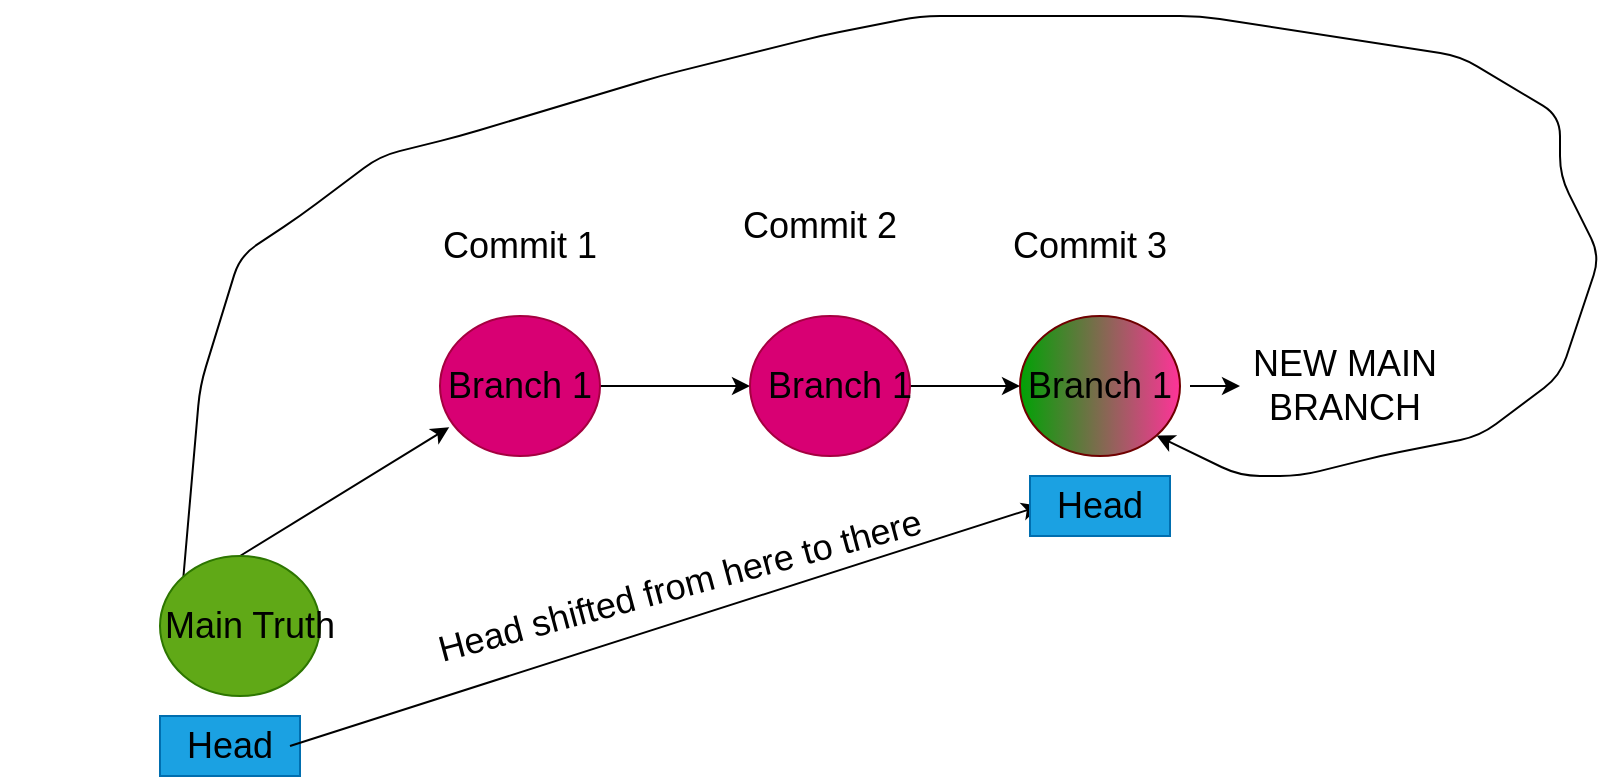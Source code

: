<mxfile>
    <diagram id="PTAgkSpfD-r4-lN5cE4J" name="Page-1">
        <mxGraphModel dx="1739" dy="1518" grid="1" gridSize="10" guides="1" tooltips="1" connect="1" arrows="1" fold="1" page="1" pageScale="1" pageWidth="850" pageHeight="1100" background="none" math="0" shadow="0">
            <root>
                <mxCell id="0"/>
                <mxCell id="1" parent="0"/>
                <mxCell id="11" style="edgeStyle=none;html=1;exitX=0.5;exitY=0;exitDx=0;exitDy=0;entryX=0.058;entryY=0.794;entryDx=0;entryDy=0;entryPerimeter=0;rounded=1;" parent="1" source="2" target="5" edge="1">
                    <mxGeometry relative="1" as="geometry"/>
                </mxCell>
                <mxCell id="40" style="edgeStyle=none;html=1;exitX=0;exitY=0;exitDx=0;exitDy=0;entryX=1;entryY=1;entryDx=0;entryDy=0;" edge="1" parent="1" source="2" target="8">
                    <mxGeometry relative="1" as="geometry">
                        <mxPoint x="670" y="110" as="targetPoint"/>
                        <Array as="points">
                            <mxPoint x="70" y="85"/>
                            <mxPoint x="90" y="20"/>
                            <mxPoint x="120"/>
                            <mxPoint x="160" y="-30"/>
                            <mxPoint x="200" y="-40"/>
                            <mxPoint x="300" y="-70"/>
                            <mxPoint x="380" y="-90"/>
                            <mxPoint x="430" y="-100"/>
                            <mxPoint x="570" y="-100"/>
                            <mxPoint x="700" y="-80"/>
                            <mxPoint x="750" y="-50"/>
                            <mxPoint x="750" y="-20"/>
                            <mxPoint x="770" y="20"/>
                            <mxPoint x="750" y="80"/>
                            <mxPoint x="710" y="110"/>
                            <mxPoint x="660" y="120"/>
                            <mxPoint x="620" y="130"/>
                            <mxPoint x="590" y="130"/>
                        </Array>
                    </mxGeometry>
                </mxCell>
                <mxCell id="2" value="" style="ellipse;whiteSpace=wrap;html=1;fillColor=#60a917;fontColor=#ffffff;strokeColor=#2D7600;rounded=1;" parent="1" vertex="1">
                    <mxGeometry x="50" y="170" width="80" height="70" as="geometry"/>
                </mxCell>
                <mxCell id="12" style="edgeStyle=none;html=1;exitX=1;exitY=0.5;exitDx=0;exitDy=0;entryX=0;entryY=0.5;entryDx=0;entryDy=0;rounded=1;" parent="1" source="5" target="7" edge="1">
                    <mxGeometry relative="1" as="geometry"/>
                </mxCell>
                <mxCell id="5" value="" style="ellipse;whiteSpace=wrap;html=1;fillColor=#d80073;fontColor=#ffffff;strokeColor=#A50040;rounded=1;" parent="1" vertex="1">
                    <mxGeometry x="190" y="50" width="80" height="70" as="geometry"/>
                </mxCell>
                <mxCell id="13" style="edgeStyle=none;html=1;exitX=1;exitY=0.5;exitDx=0;exitDy=0;entryX=0;entryY=0.5;entryDx=0;entryDy=0;rounded=1;" parent="1" source="7" target="8" edge="1">
                    <mxGeometry relative="1" as="geometry"/>
                </mxCell>
                <mxCell id="7" value="" style="ellipse;whiteSpace=wrap;html=1;fillColor=#d80073;fontColor=#ffffff;strokeColor=#A50040;rounded=1;" parent="1" vertex="1">
                    <mxGeometry x="345" y="50" width="80" height="70" as="geometry"/>
                </mxCell>
                <mxCell id="8" value="" style="ellipse;whiteSpace=wrap;html=1;fillColor=#00A205;fontColor=#ffffff;strokeColor=#6F0000;rounded=1;gradientColor=#FF3399;gradientDirection=east;" parent="1" vertex="1">
                    <mxGeometry x="480" y="50" width="80" height="70" as="geometry"/>
                </mxCell>
                <mxCell id="20" value="&lt;font style=&quot;font-size: 18px;&quot;&gt;Main Truth&lt;/font&gt;" style="text;html=1;align=center;verticalAlign=middle;whiteSpace=wrap;rounded=1;" parent="1" vertex="1">
                    <mxGeometry x="-30" y="190" width="250" height="30" as="geometry"/>
                </mxCell>
                <mxCell id="24" value="&lt;font style=&quot;font-size: 18px;&quot;&gt;Branch 1&lt;/font&gt;" style="text;html=1;align=center;verticalAlign=middle;whiteSpace=wrap;rounded=1;" parent="1" vertex="1">
                    <mxGeometry x="185" y="70" width="90" height="30" as="geometry"/>
                </mxCell>
                <mxCell id="25" value="&lt;font style=&quot;font-size: 18px;&quot;&gt;Branch 1&lt;/font&gt;" style="text;html=1;align=center;verticalAlign=middle;whiteSpace=wrap;rounded=1;" parent="1" vertex="1">
                    <mxGeometry x="345" y="70" width="90" height="30" as="geometry"/>
                </mxCell>
                <mxCell id="43" style="edgeStyle=none;html=1;exitX=1;exitY=0.5;exitDx=0;exitDy=0;entryX=0;entryY=0.5;entryDx=0;entryDy=0;fontSize=18;" edge="1" parent="1" source="26" target="41">
                    <mxGeometry relative="1" as="geometry"/>
                </mxCell>
                <mxCell id="26" value="&lt;font style=&quot;font-size: 18px;&quot;&gt;Branch 1&lt;/font&gt;" style="text;html=1;align=center;verticalAlign=middle;whiteSpace=wrap;rounded=1;" parent="1" vertex="1">
                    <mxGeometry x="475" y="70" width="90" height="30" as="geometry"/>
                </mxCell>
                <mxCell id="30" value="Commit 2" style="text;html=1;strokeColor=none;fillColor=none;align=center;verticalAlign=middle;whiteSpace=wrap;rounded=1;labelBackgroundColor=none;fontSize=18;" parent="1" vertex="1">
                    <mxGeometry x="330" y="-10" width="100" height="30" as="geometry"/>
                </mxCell>
                <mxCell id="31" value="Commit 1" style="text;html=1;strokeColor=none;fillColor=none;align=center;verticalAlign=middle;whiteSpace=wrap;rounded=1;labelBackgroundColor=none;fontSize=18;" parent="1" vertex="1">
                    <mxGeometry x="180" width="100" height="30" as="geometry"/>
                </mxCell>
                <mxCell id="32" value="Commit 3" style="text;html=1;strokeColor=none;fillColor=none;align=center;verticalAlign=middle;whiteSpace=wrap;rounded=1;labelBackgroundColor=none;fontSize=18;" parent="1" vertex="1">
                    <mxGeometry x="465" width="100" height="30" as="geometry"/>
                </mxCell>
                <mxCell id="41" value="&lt;font style=&quot;font-size: 18px;&quot;&gt;NEW MAIN &lt;br&gt;BRANCH&lt;/font&gt;" style="text;html=1;strokeColor=none;fillColor=none;align=center;verticalAlign=middle;whiteSpace=wrap;rounded=0;" vertex="1" parent="1">
                    <mxGeometry x="590" y="70" width="105" height="30" as="geometry"/>
                </mxCell>
                <mxCell id="44" value="" style="rounded=0;whiteSpace=wrap;html=1;fontSize=18;fillColor=#1ba1e2;gradientDirection=east;fontColor=#ffffff;strokeColor=#006EAF;" vertex="1" parent="1">
                    <mxGeometry x="50" y="250" width="70" height="30" as="geometry"/>
                </mxCell>
                <mxCell id="50" style="edgeStyle=none;html=1;exitX=1;exitY=0.5;exitDx=0;exitDy=0;entryX=0;entryY=0.5;entryDx=0;entryDy=0;fontSize=18;" edge="1" parent="1" source="46" target="48">
                    <mxGeometry relative="1" as="geometry"/>
                </mxCell>
                <mxCell id="46" value="Head" style="text;html=1;strokeColor=none;fillColor=none;align=center;verticalAlign=middle;whiteSpace=wrap;rounded=0;fontSize=18;" vertex="1" parent="1">
                    <mxGeometry x="55" y="250" width="60" height="30" as="geometry"/>
                </mxCell>
                <mxCell id="47" value="" style="rounded=0;whiteSpace=wrap;html=1;fontSize=18;fillColor=#1ba1e2;gradientDirection=east;fontColor=#ffffff;strokeColor=#006EAF;" vertex="1" parent="1">
                    <mxGeometry x="485" y="130" width="70" height="30" as="geometry"/>
                </mxCell>
                <mxCell id="48" value="Head" style="text;html=1;strokeColor=none;fillColor=none;align=center;verticalAlign=middle;whiteSpace=wrap;rounded=0;fontSize=18;" vertex="1" parent="1">
                    <mxGeometry x="490" y="130" width="60" height="30" as="geometry"/>
                </mxCell>
                <mxCell id="51" value="Head shifted from here to there&lt;br&gt;" style="text;html=1;strokeColor=none;fillColor=none;align=center;verticalAlign=middle;whiteSpace=wrap;rounded=0;fontSize=18;rotation=-15;" vertex="1" parent="1">
                    <mxGeometry x="140" y="170" width="340" height="30" as="geometry"/>
                </mxCell>
            </root>
        </mxGraphModel>
    </diagram>
</mxfile>